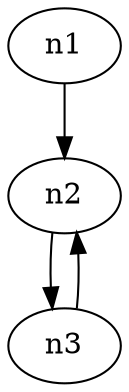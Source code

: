 digraph foo {
  n1 [initial="true", labels="a,b"];
  n3 [labels="a"];
  n1 -> n2;
  n2 -> n3;
  n3 -> n2;
}